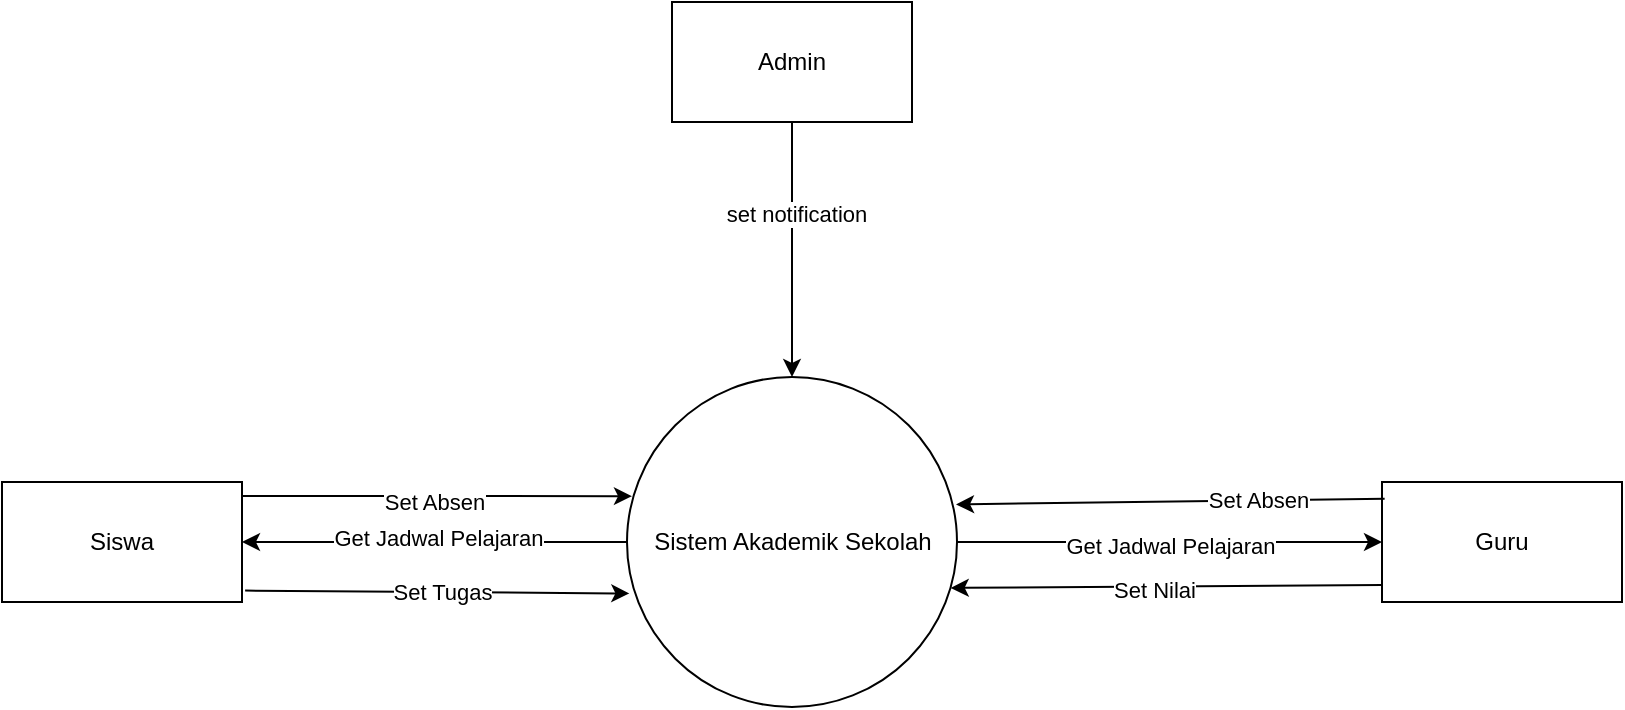 <mxfile version="23.1.7" type="device">
  <diagram id="R2lEEEUBdFMjLlhIrx00" name="Page-1">
    <mxGraphModel dx="913" dy="495" grid="1" gridSize="10" guides="1" tooltips="1" connect="1" arrows="1" fold="1" page="1" pageScale="1" pageWidth="850" pageHeight="1100" math="0" shadow="0" extFonts="Permanent Marker^https://fonts.googleapis.com/css?family=Permanent+Marker">
      <root>
        <mxCell id="0" />
        <mxCell id="1" parent="0" />
        <mxCell id="5Mrz3DLmiPpHccNNIVEe-1" value="Sistem Akademik Sekolah" style="ellipse;whiteSpace=wrap;html=1;aspect=fixed;" vertex="1" parent="1">
          <mxGeometry x="332.5" y="357.5" width="165" height="165" as="geometry" />
        </mxCell>
        <mxCell id="5Mrz3DLmiPpHccNNIVEe-3" value="Siswa" style="rounded=0;whiteSpace=wrap;html=1;" vertex="1" parent="1">
          <mxGeometry x="20" y="410" width="120" height="60" as="geometry" />
        </mxCell>
        <mxCell id="5Mrz3DLmiPpHccNNIVEe-4" value="Guru" style="rounded=0;whiteSpace=wrap;html=1;" vertex="1" parent="1">
          <mxGeometry x="710" y="410" width="120" height="60" as="geometry" />
        </mxCell>
        <mxCell id="5Mrz3DLmiPpHccNNIVEe-5" value="Admin" style="rounded=0;whiteSpace=wrap;html=1;" vertex="1" parent="1">
          <mxGeometry x="355" y="170" width="120" height="60" as="geometry" />
        </mxCell>
        <mxCell id="5Mrz3DLmiPpHccNNIVEe-6" value="" style="endArrow=classic;html=1;rounded=0;entryX=1;entryY=0.5;entryDx=0;entryDy=0;exitX=0;exitY=0.5;exitDx=0;exitDy=0;" edge="1" parent="1" source="5Mrz3DLmiPpHccNNIVEe-1" target="5Mrz3DLmiPpHccNNIVEe-3">
          <mxGeometry width="50" height="50" relative="1" as="geometry">
            <mxPoint x="380" y="460" as="sourcePoint" />
            <mxPoint x="430" y="410" as="targetPoint" />
          </mxGeometry>
        </mxCell>
        <mxCell id="5Mrz3DLmiPpHccNNIVEe-9" value="Get Jadwal Pelajaran" style="edgeLabel;html=1;align=center;verticalAlign=middle;resizable=0;points=[];" vertex="1" connectable="0" parent="5Mrz3DLmiPpHccNNIVEe-6">
          <mxGeometry x="-0.011" y="-2" relative="1" as="geometry">
            <mxPoint as="offset" />
          </mxGeometry>
        </mxCell>
        <mxCell id="5Mrz3DLmiPpHccNNIVEe-7" value="" style="endArrow=classic;html=1;rounded=0;entryX=0;entryY=0.5;entryDx=0;entryDy=0;exitX=1;exitY=0.5;exitDx=0;exitDy=0;" edge="1" parent="1" source="5Mrz3DLmiPpHccNNIVEe-1" target="5Mrz3DLmiPpHccNNIVEe-4">
          <mxGeometry width="50" height="50" relative="1" as="geometry">
            <mxPoint x="380" y="460" as="sourcePoint" />
            <mxPoint x="430" y="410" as="targetPoint" />
          </mxGeometry>
        </mxCell>
        <mxCell id="5Mrz3DLmiPpHccNNIVEe-10" value="Get Jadwal Pelajaran" style="edgeLabel;html=1;align=center;verticalAlign=middle;resizable=0;points=[];" vertex="1" connectable="0" parent="5Mrz3DLmiPpHccNNIVEe-7">
          <mxGeometry y="-2" relative="1" as="geometry">
            <mxPoint as="offset" />
          </mxGeometry>
        </mxCell>
        <mxCell id="5Mrz3DLmiPpHccNNIVEe-11" value="" style="endArrow=classic;html=1;rounded=0;entryX=0.015;entryY=0.361;entryDx=0;entryDy=0;entryPerimeter=0;" edge="1" parent="1" target="5Mrz3DLmiPpHccNNIVEe-1">
          <mxGeometry width="50" height="50" relative="1" as="geometry">
            <mxPoint x="140" y="417" as="sourcePoint" />
            <mxPoint x="400" y="350" as="targetPoint" />
          </mxGeometry>
        </mxCell>
        <mxCell id="5Mrz3DLmiPpHccNNIVEe-12" value="Set Absen" style="edgeLabel;html=1;align=center;verticalAlign=middle;resizable=0;points=[];" vertex="1" connectable="0" parent="5Mrz3DLmiPpHccNNIVEe-11">
          <mxGeometry x="-0.019" y="-3" relative="1" as="geometry">
            <mxPoint as="offset" />
          </mxGeometry>
        </mxCell>
        <mxCell id="5Mrz3DLmiPpHccNNIVEe-13" value="" style="endArrow=classic;html=1;rounded=0;exitX=0.011;exitY=0.14;exitDx=0;exitDy=0;entryX=0.997;entryY=0.386;entryDx=0;entryDy=0;entryPerimeter=0;exitPerimeter=0;" edge="1" parent="1" source="5Mrz3DLmiPpHccNNIVEe-4" target="5Mrz3DLmiPpHccNNIVEe-1">
          <mxGeometry width="50" height="50" relative="1" as="geometry">
            <mxPoint x="350" y="400" as="sourcePoint" />
            <mxPoint x="400" y="350" as="targetPoint" />
          </mxGeometry>
        </mxCell>
        <mxCell id="5Mrz3DLmiPpHccNNIVEe-14" value="Set Absen" style="edgeLabel;html=1;align=center;verticalAlign=middle;resizable=0;points=[];" vertex="1" connectable="0" parent="5Mrz3DLmiPpHccNNIVEe-13">
          <mxGeometry x="-0.404" relative="1" as="geometry">
            <mxPoint as="offset" />
          </mxGeometry>
        </mxCell>
        <mxCell id="5Mrz3DLmiPpHccNNIVEe-15" value="" style="endArrow=classic;html=1;rounded=0;exitX=0;exitY=0.859;exitDx=0;exitDy=0;entryX=0.981;entryY=0.639;entryDx=0;entryDy=0;entryPerimeter=0;exitPerimeter=0;" edge="1" parent="1" source="5Mrz3DLmiPpHccNNIVEe-4" target="5Mrz3DLmiPpHccNNIVEe-1">
          <mxGeometry width="50" height="50" relative="1" as="geometry">
            <mxPoint x="350" y="400" as="sourcePoint" />
            <mxPoint x="400" y="350" as="targetPoint" />
          </mxGeometry>
        </mxCell>
        <mxCell id="5Mrz3DLmiPpHccNNIVEe-16" value="Set Nilai" style="edgeLabel;html=1;align=center;verticalAlign=middle;resizable=0;points=[];" vertex="1" connectable="0" parent="5Mrz3DLmiPpHccNNIVEe-15">
          <mxGeometry x="0.057" y="1" relative="1" as="geometry">
            <mxPoint as="offset" />
          </mxGeometry>
        </mxCell>
        <mxCell id="5Mrz3DLmiPpHccNNIVEe-17" value="" style="endArrow=classic;html=1;rounded=0;exitX=0.5;exitY=1;exitDx=0;exitDy=0;" edge="1" parent="1" source="5Mrz3DLmiPpHccNNIVEe-5" target="5Mrz3DLmiPpHccNNIVEe-1">
          <mxGeometry width="50" height="50" relative="1" as="geometry">
            <mxPoint x="350" y="400" as="sourcePoint" />
            <mxPoint x="400" y="350" as="targetPoint" />
          </mxGeometry>
        </mxCell>
        <mxCell id="5Mrz3DLmiPpHccNNIVEe-18" value="set notification" style="edgeLabel;html=1;align=center;verticalAlign=middle;resizable=0;points=[];" vertex="1" connectable="0" parent="5Mrz3DLmiPpHccNNIVEe-17">
          <mxGeometry x="-0.282" y="2" relative="1" as="geometry">
            <mxPoint as="offset" />
          </mxGeometry>
        </mxCell>
        <mxCell id="5Mrz3DLmiPpHccNNIVEe-19" value="" style="endArrow=classic;html=1;rounded=0;exitX=1.013;exitY=0.905;exitDx=0;exitDy=0;exitPerimeter=0;entryX=0.007;entryY=0.656;entryDx=0;entryDy=0;entryPerimeter=0;" edge="1" parent="1" source="5Mrz3DLmiPpHccNNIVEe-3" target="5Mrz3DLmiPpHccNNIVEe-1">
          <mxGeometry width="50" height="50" relative="1" as="geometry">
            <mxPoint x="350" y="400" as="sourcePoint" />
            <mxPoint x="332" y="460" as="targetPoint" />
          </mxGeometry>
        </mxCell>
        <mxCell id="5Mrz3DLmiPpHccNNIVEe-20" value="Set Tugas" style="edgeLabel;html=1;align=center;verticalAlign=middle;resizable=0;points=[];" vertex="1" connectable="0" parent="5Mrz3DLmiPpHccNNIVEe-19">
          <mxGeometry x="0.192" relative="1" as="geometry">
            <mxPoint x="-16" as="offset" />
          </mxGeometry>
        </mxCell>
      </root>
    </mxGraphModel>
  </diagram>
</mxfile>
